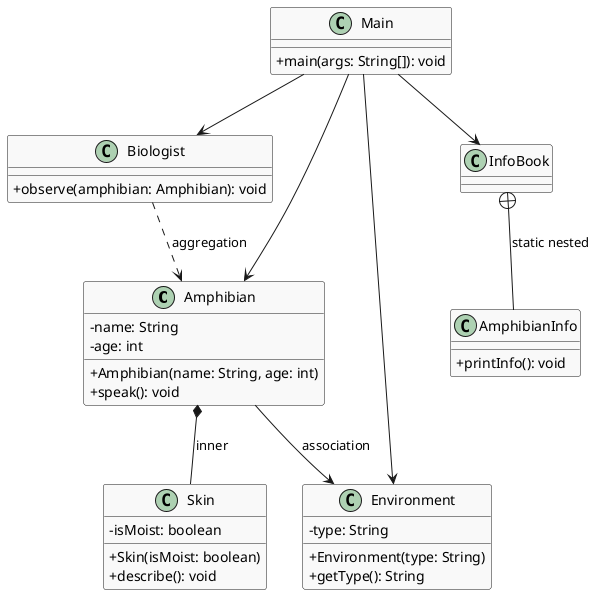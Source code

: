 @startuml
'https://plantuml.com/class-diagram


@startuml
skinparam classAttributeIconSize 0
skinparam classBackgroundColor #F9F9F9
skinparam interfaceBackgroundColor #DFFFD6
skinparam classFontSize 14


class Amphibian {
  - name: String
  - age: int
  +Amphibian(name: String, age: int)
  +speak(): void
}

class Skin {
  - isMoist: boolean
  +Skin(isMoist: boolean)
  +describe(): void
}

Amphibian *-- Skin : «inner»

' Оточення — асоціація 
class Environment {
  - type: String
  +Environment(type: String)
  +getType(): String
}

Amphibian --> Environment : «association»

'Біолог — має локальний клас 
class Biologist {
  +observe(amphibian: Amphibian): void
}


Biologist ..> Amphibian : «aggregation»

class InfoBook {
}

class AmphibianInfo {
  +printInfo(): void
}

InfoBook +-- AmphibianInfo : «static nested»

'Точка входу
class Main {
  +main(args: String[]): void
}

Main --> Amphibian
Main --> Environment
Main --> Biologist
Main --> InfoBook

@enduml

@enduml

